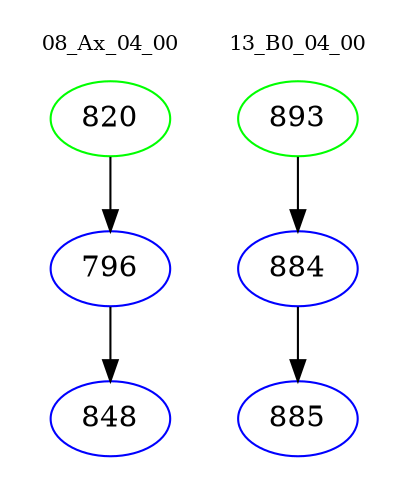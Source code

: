 digraph{
subgraph cluster_0 {
color = white
label = "08_Ax_04_00";
fontsize=10;
T0_820 [label="820", color="green"]
T0_820 -> T0_796 [color="black"]
T0_796 [label="796", color="blue"]
T0_796 -> T0_848 [color="black"]
T0_848 [label="848", color="blue"]
}
subgraph cluster_1 {
color = white
label = "13_B0_04_00";
fontsize=10;
T1_893 [label="893", color="green"]
T1_893 -> T1_884 [color="black"]
T1_884 [label="884", color="blue"]
T1_884 -> T1_885 [color="black"]
T1_885 [label="885", color="blue"]
}
}
